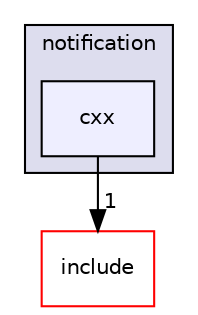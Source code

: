 digraph "cxx" {
  compound=true
  node [ fontsize="10", fontname="Helvetica"];
  edge [ labelfontsize="10", labelfontname="Helvetica"];
  subgraph clusterdir_7acf8b7ae8c4ffea2c3526657d8aa9e1 {
    graph [ bgcolor="#ddddee", pencolor="black", label="notification" fontname="Helvetica", fontsize="10", URL="dir_7acf8b7ae8c4ffea2c3526657d8aa9e1.html"]
  dir_388909fe5271c7529692fd88c90ec476 [shape=box, label="cxx", style="filled", fillcolor="#eeeeff", pencolor="black", URL="dir_388909fe5271c7529692fd88c90ec476.html"];
  }
  dir_0fef36b10dbbe31341e861a0acbf813a [shape=box label="include" fillcolor="white" style="filled" color="red" URL="dir_0fef36b10dbbe31341e861a0acbf813a.html"];
  dir_388909fe5271c7529692fd88c90ec476->dir_0fef36b10dbbe31341e861a0acbf813a [headlabel="1", labeldistance=1.5 headhref="dir_000170_000171.html"];
}
